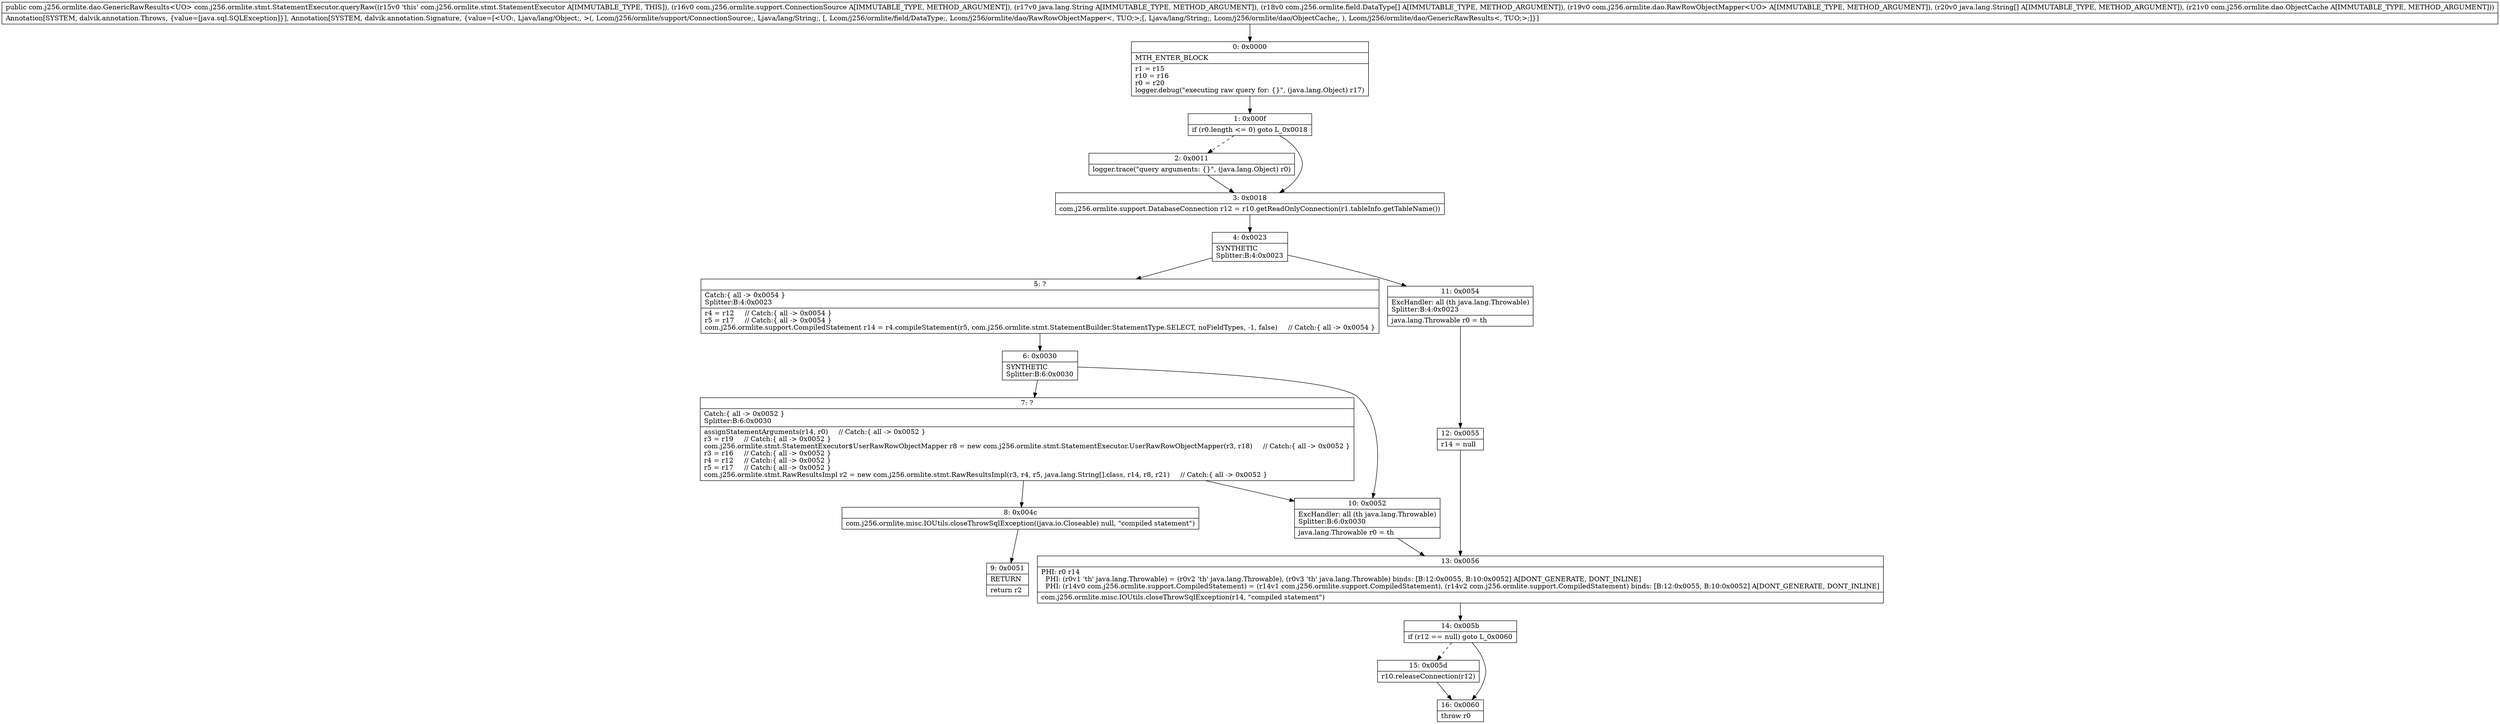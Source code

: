 digraph "CFG forcom.j256.ormlite.stmt.StatementExecutor.queryRaw(Lcom\/j256\/ormlite\/support\/ConnectionSource;Ljava\/lang\/String;[Lcom\/j256\/ormlite\/field\/DataType;Lcom\/j256\/ormlite\/dao\/RawRowObjectMapper;[Ljava\/lang\/String;Lcom\/j256\/ormlite\/dao\/ObjectCache;)Lcom\/j256\/ormlite\/dao\/GenericRawResults;" {
Node_0 [shape=record,label="{0\:\ 0x0000|MTH_ENTER_BLOCK\l|r1 = r15\lr10 = r16\lr0 = r20\llogger.debug(\"executing raw query for: \{\}\", (java.lang.Object) r17)\l}"];
Node_1 [shape=record,label="{1\:\ 0x000f|if (r0.length \<= 0) goto L_0x0018\l}"];
Node_2 [shape=record,label="{2\:\ 0x0011|logger.trace(\"query arguments: \{\}\", (java.lang.Object) r0)\l}"];
Node_3 [shape=record,label="{3\:\ 0x0018|com.j256.ormlite.support.DatabaseConnection r12 = r10.getReadOnlyConnection(r1.tableInfo.getTableName())\l}"];
Node_4 [shape=record,label="{4\:\ 0x0023|SYNTHETIC\lSplitter:B:4:0x0023\l}"];
Node_5 [shape=record,label="{5\:\ ?|Catch:\{ all \-\> 0x0054 \}\lSplitter:B:4:0x0023\l|r4 = r12     \/\/ Catch:\{ all \-\> 0x0054 \}\lr5 = r17     \/\/ Catch:\{ all \-\> 0x0054 \}\lcom.j256.ormlite.support.CompiledStatement r14 = r4.compileStatement(r5, com.j256.ormlite.stmt.StatementBuilder.StatementType.SELECT, noFieldTypes, \-1, false)     \/\/ Catch:\{ all \-\> 0x0054 \}\l}"];
Node_6 [shape=record,label="{6\:\ 0x0030|SYNTHETIC\lSplitter:B:6:0x0030\l}"];
Node_7 [shape=record,label="{7\:\ ?|Catch:\{ all \-\> 0x0052 \}\lSplitter:B:6:0x0030\l|assignStatementArguments(r14, r0)     \/\/ Catch:\{ all \-\> 0x0052 \}\lr3 = r19     \/\/ Catch:\{ all \-\> 0x0052 \}\lcom.j256.ormlite.stmt.StatementExecutor$UserRawRowObjectMapper r8 = new com.j256.ormlite.stmt.StatementExecutor.UserRawRowObjectMapper(r3, r18)     \/\/ Catch:\{ all \-\> 0x0052 \}\lr3 = r16     \/\/ Catch:\{ all \-\> 0x0052 \}\lr4 = r12     \/\/ Catch:\{ all \-\> 0x0052 \}\lr5 = r17     \/\/ Catch:\{ all \-\> 0x0052 \}\lcom.j256.ormlite.stmt.RawResultsImpl r2 = new com.j256.ormlite.stmt.RawResultsImpl(r3, r4, r5, java.lang.String[].class, r14, r8, r21)     \/\/ Catch:\{ all \-\> 0x0052 \}\l}"];
Node_8 [shape=record,label="{8\:\ 0x004c|com.j256.ormlite.misc.IOUtils.closeThrowSqlException((java.io.Closeable) null, \"compiled statement\")\l}"];
Node_9 [shape=record,label="{9\:\ 0x0051|RETURN\l|return r2\l}"];
Node_10 [shape=record,label="{10\:\ 0x0052|ExcHandler: all (th java.lang.Throwable)\lSplitter:B:6:0x0030\l|java.lang.Throwable r0 = th\l}"];
Node_11 [shape=record,label="{11\:\ 0x0054|ExcHandler: all (th java.lang.Throwable)\lSplitter:B:4:0x0023\l|java.lang.Throwable r0 = th\l}"];
Node_12 [shape=record,label="{12\:\ 0x0055|r14 = null\l}"];
Node_13 [shape=record,label="{13\:\ 0x0056|PHI: r0 r14 \l  PHI: (r0v1 'th' java.lang.Throwable) = (r0v2 'th' java.lang.Throwable), (r0v3 'th' java.lang.Throwable) binds: [B:12:0x0055, B:10:0x0052] A[DONT_GENERATE, DONT_INLINE]\l  PHI: (r14v0 com.j256.ormlite.support.CompiledStatement) = (r14v1 com.j256.ormlite.support.CompiledStatement), (r14v2 com.j256.ormlite.support.CompiledStatement) binds: [B:12:0x0055, B:10:0x0052] A[DONT_GENERATE, DONT_INLINE]\l|com.j256.ormlite.misc.IOUtils.closeThrowSqlException(r14, \"compiled statement\")\l}"];
Node_14 [shape=record,label="{14\:\ 0x005b|if (r12 == null) goto L_0x0060\l}"];
Node_15 [shape=record,label="{15\:\ 0x005d|r10.releaseConnection(r12)\l}"];
Node_16 [shape=record,label="{16\:\ 0x0060|throw r0\l}"];
MethodNode[shape=record,label="{public com.j256.ormlite.dao.GenericRawResults\<UO\> com.j256.ormlite.stmt.StatementExecutor.queryRaw((r15v0 'this' com.j256.ormlite.stmt.StatementExecutor A[IMMUTABLE_TYPE, THIS]), (r16v0 com.j256.ormlite.support.ConnectionSource A[IMMUTABLE_TYPE, METHOD_ARGUMENT]), (r17v0 java.lang.String A[IMMUTABLE_TYPE, METHOD_ARGUMENT]), (r18v0 com.j256.ormlite.field.DataType[] A[IMMUTABLE_TYPE, METHOD_ARGUMENT]), (r19v0 com.j256.ormlite.dao.RawRowObjectMapper\<UO\> A[IMMUTABLE_TYPE, METHOD_ARGUMENT]), (r20v0 java.lang.String[] A[IMMUTABLE_TYPE, METHOD_ARGUMENT]), (r21v0 com.j256.ormlite.dao.ObjectCache A[IMMUTABLE_TYPE, METHOD_ARGUMENT]))  | Annotation[SYSTEM, dalvik.annotation.Throws, \{value=[java.sql.SQLException]\}], Annotation[SYSTEM, dalvik.annotation.Signature, \{value=[\<UO:, Ljava\/lang\/Object;, \>(, Lcom\/j256\/ormlite\/support\/ConnectionSource;, Ljava\/lang\/String;, [, Lcom\/j256\/ormlite\/field\/DataType;, Lcom\/j256\/ormlite\/dao\/RawRowObjectMapper\<, TUO;\>;[, Ljava\/lang\/String;, Lcom\/j256\/ormlite\/dao\/ObjectCache;, ), Lcom\/j256\/ormlite\/dao\/GenericRawResults\<, TUO;\>;]\}]\l}"];
MethodNode -> Node_0;
Node_0 -> Node_1;
Node_1 -> Node_2[style=dashed];
Node_1 -> Node_3;
Node_2 -> Node_3;
Node_3 -> Node_4;
Node_4 -> Node_5;
Node_4 -> Node_11;
Node_5 -> Node_6;
Node_6 -> Node_7;
Node_6 -> Node_10;
Node_7 -> Node_8;
Node_7 -> Node_10;
Node_8 -> Node_9;
Node_10 -> Node_13;
Node_11 -> Node_12;
Node_12 -> Node_13;
Node_13 -> Node_14;
Node_14 -> Node_15[style=dashed];
Node_14 -> Node_16;
Node_15 -> Node_16;
}

